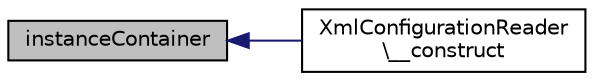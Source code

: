 digraph "instanceContainer"
{
  edge [fontname="Helvetica",fontsize="10",labelfontname="Helvetica",labelfontsize="10"];
  node [fontname="Helvetica",fontsize="10",shape=record];
  rankdir="LR";
  Node1 [label="instanceContainer",height=0.2,width=0.4,color="black", fillcolor="grey75", style="filled" fontcolor="black"];
  Node1 -> Node2 [dir="back",color="midnightblue",fontsize="10",style="solid"];
  Node2 [label="XmlConfigurationReader\l\\__construct",height=0.2,width=0.4,color="black", fillcolor="white", style="filled",URL="$class_xml_configuration_reader.html#af44a931aab63dc6542b103bafe9d9c87"];
}

